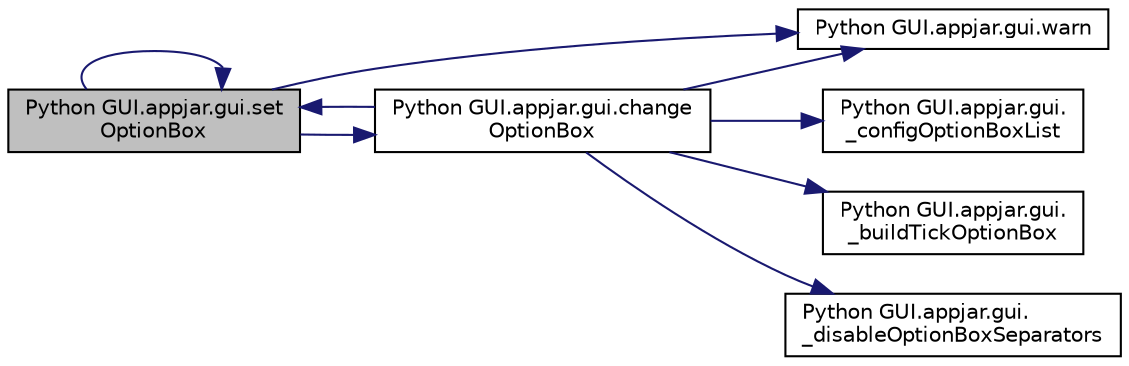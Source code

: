 digraph "Python GUI.appjar.gui.setOptionBox"
{
  edge [fontname="Helvetica",fontsize="10",labelfontname="Helvetica",labelfontsize="10"];
  node [fontname="Helvetica",fontsize="10",shape=record];
  rankdir="LR";
  Node1888 [label="Python GUI.appjar.gui.set\lOptionBox",height=0.2,width=0.4,color="black", fillcolor="grey75", style="filled", fontcolor="black"];
  Node1888 -> Node1889 [color="midnightblue",fontsize="10",style="solid",fontname="Helvetica"];
  Node1889 [label="Python GUI.appjar.gui.warn",height=0.2,width=0.4,color="black", fillcolor="white", style="filled",URL="$class_python_01_g_u_i_1_1appjar_1_1gui.html#aa0a271b0b17a802e6d7b598c12bcd930"];
  Node1888 -> Node1890 [color="midnightblue",fontsize="10",style="solid",fontname="Helvetica"];
  Node1890 [label="Python GUI.appjar.gui.change\lOptionBox",height=0.2,width=0.4,color="black", fillcolor="white", style="filled",URL="$class_python_01_g_u_i_1_1appjar_1_1gui.html#a95d775949847e150b567e7df0ef2e256"];
  Node1890 -> Node1891 [color="midnightblue",fontsize="10",style="solid",fontname="Helvetica"];
  Node1891 [label="Python GUI.appjar.gui.\l_configOptionBoxList",height=0.2,width=0.4,color="black", fillcolor="white", style="filled",URL="$class_python_01_g_u_i_1_1appjar_1_1gui.html#acfb7c3fc747d60f1d1f9512eb8b9556f"];
  Node1890 -> Node1889 [color="midnightblue",fontsize="10",style="solid",fontname="Helvetica"];
  Node1890 -> Node1892 [color="midnightblue",fontsize="10",style="solid",fontname="Helvetica"];
  Node1892 [label="Python GUI.appjar.gui.\l_buildTickOptionBox",height=0.2,width=0.4,color="black", fillcolor="white", style="filled",URL="$class_python_01_g_u_i_1_1appjar_1_1gui.html#a76ec5d5b39fb1ad02983f3f8f5c18f80"];
  Node1890 -> Node1893 [color="midnightblue",fontsize="10",style="solid",fontname="Helvetica"];
  Node1893 [label="Python GUI.appjar.gui.\l_disableOptionBoxSeparators",height=0.2,width=0.4,color="black", fillcolor="white", style="filled",URL="$class_python_01_g_u_i_1_1appjar_1_1gui.html#a2d23e6d395871438260f9ebea3a50cba"];
  Node1890 -> Node1888 [color="midnightblue",fontsize="10",style="solid",fontname="Helvetica"];
  Node1888 -> Node1888 [color="midnightblue",fontsize="10",style="solid",fontname="Helvetica"];
}
